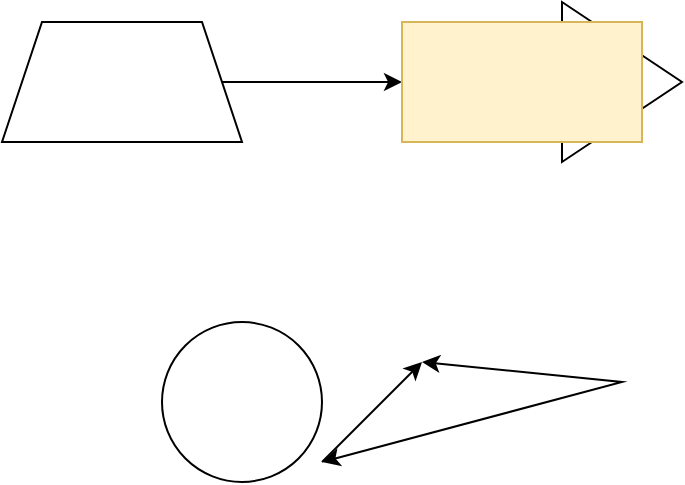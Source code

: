 <mxfile version="15.6.8" type="github"><diagram id="Ya0-4UBp0nGCsX4-SwaD" name="Page-1"><mxGraphModel dx="946" dy="588" grid="1" gridSize="10" guides="1" tooltips="1" connect="1" arrows="1" fold="1" page="1" pageScale="1" pageWidth="827" pageHeight="1169" math="0" shadow="0"><root><mxCell id="0"/><mxCell id="1" parent="0"/><mxCell id="G_Jjju8x4V1HdOj2LhEo-1" value="" style="ellipse;whiteSpace=wrap;html=1;aspect=fixed;" vertex="1" parent="1"><mxGeometry x="310" y="260" width="80" height="80" as="geometry"/></mxCell><mxCell id="G_Jjju8x4V1HdOj2LhEo-2" value="" style="triangle;whiteSpace=wrap;html=1;" vertex="1" parent="1"><mxGeometry x="510" y="100" width="60" height="80" as="geometry"/></mxCell><mxCell id="G_Jjju8x4V1HdOj2LhEo-7" value="" style="edgeStyle=orthogonalEdgeStyle;rounded=0;orthogonalLoop=1;jettySize=auto;html=1;" edge="1" parent="1" source="G_Jjju8x4V1HdOj2LhEo-3" target="G_Jjju8x4V1HdOj2LhEo-6"><mxGeometry relative="1" as="geometry"/></mxCell><mxCell id="G_Jjju8x4V1HdOj2LhEo-3" value="" style="shape=trapezoid;perimeter=trapezoidPerimeter;whiteSpace=wrap;html=1;fixedSize=1;" vertex="1" parent="1"><mxGeometry x="230" y="110" width="120" height="60" as="geometry"/></mxCell><mxCell id="G_Jjju8x4V1HdOj2LhEo-4" value="" style="endArrow=classic;startArrow=classic;html=1;rounded=0;" edge="1" parent="1"><mxGeometry width="50" height="50" relative="1" as="geometry"><mxPoint x="390" y="330" as="sourcePoint"/><mxPoint x="440" y="280" as="targetPoint"/><Array as="points"><mxPoint x="540" y="290"/></Array></mxGeometry></mxCell><mxCell id="G_Jjju8x4V1HdOj2LhEo-5" value="" style="endArrow=classic;html=1;rounded=0;" edge="1" parent="1"><mxGeometry width="50" height="50" relative="1" as="geometry"><mxPoint x="390" y="330" as="sourcePoint"/><mxPoint x="440" y="280" as="targetPoint"/></mxGeometry></mxCell><mxCell id="G_Jjju8x4V1HdOj2LhEo-6" value="" style="whiteSpace=wrap;html=1;fillColor=#fff2cc;strokeColor=#d6b656;" vertex="1" parent="1"><mxGeometry x="430" y="110" width="120" height="60" as="geometry"/></mxCell></root></mxGraphModel></diagram></mxfile>